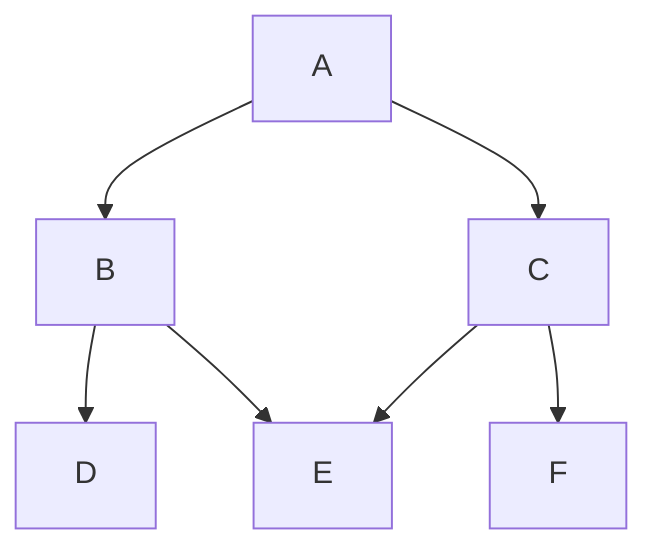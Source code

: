 %%{init: {"flowchart": {"htmlLabels": false}} }%%
flowchart TD
	A --> B
	A --> C
	B --> D
	B --> E
	C --> E
	C --> F
	E:::rust